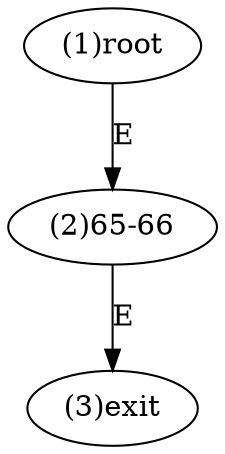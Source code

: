 digraph "" { 
1[ label="(1)root"];
2[ label="(2)65-66"];
3[ label="(3)exit"];
1->2[ label="E"];
2->3[ label="E"];
}